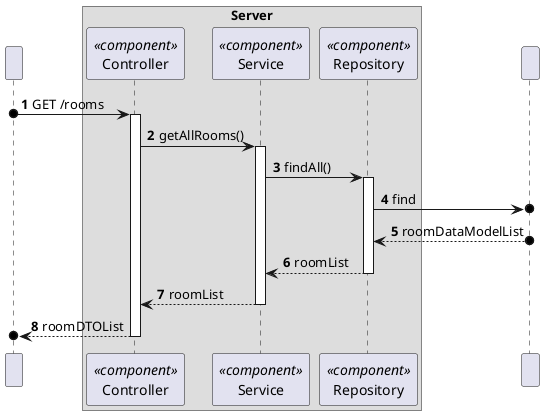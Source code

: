 @startuml
'https://plantuml.com/sequence-diagram
!pragma layout smetana

autonumber


participant " " as HTTP

box "Server"
    participant "Controller" as CTRL<<component>>
    participant "Service" as SV<<component>>
    participant "Repository" as REPO<<component>>

end box
participant " " as BD

HTTP o-> CTRL : GET /rooms
activate CTRL


CTRL -> SV : getAllRooms()
activate SV

SV -> REPO : findAll()
activate REPO

REPO ->o BD : find
BD o--> REPO : roomDataModelList

REPO --> SV : roomList
deactivate REPO

SV --> CTRL : roomList
deactivate SV

CTRL -->o HTTP : roomDTOList
deactivate CTRL


@enduml